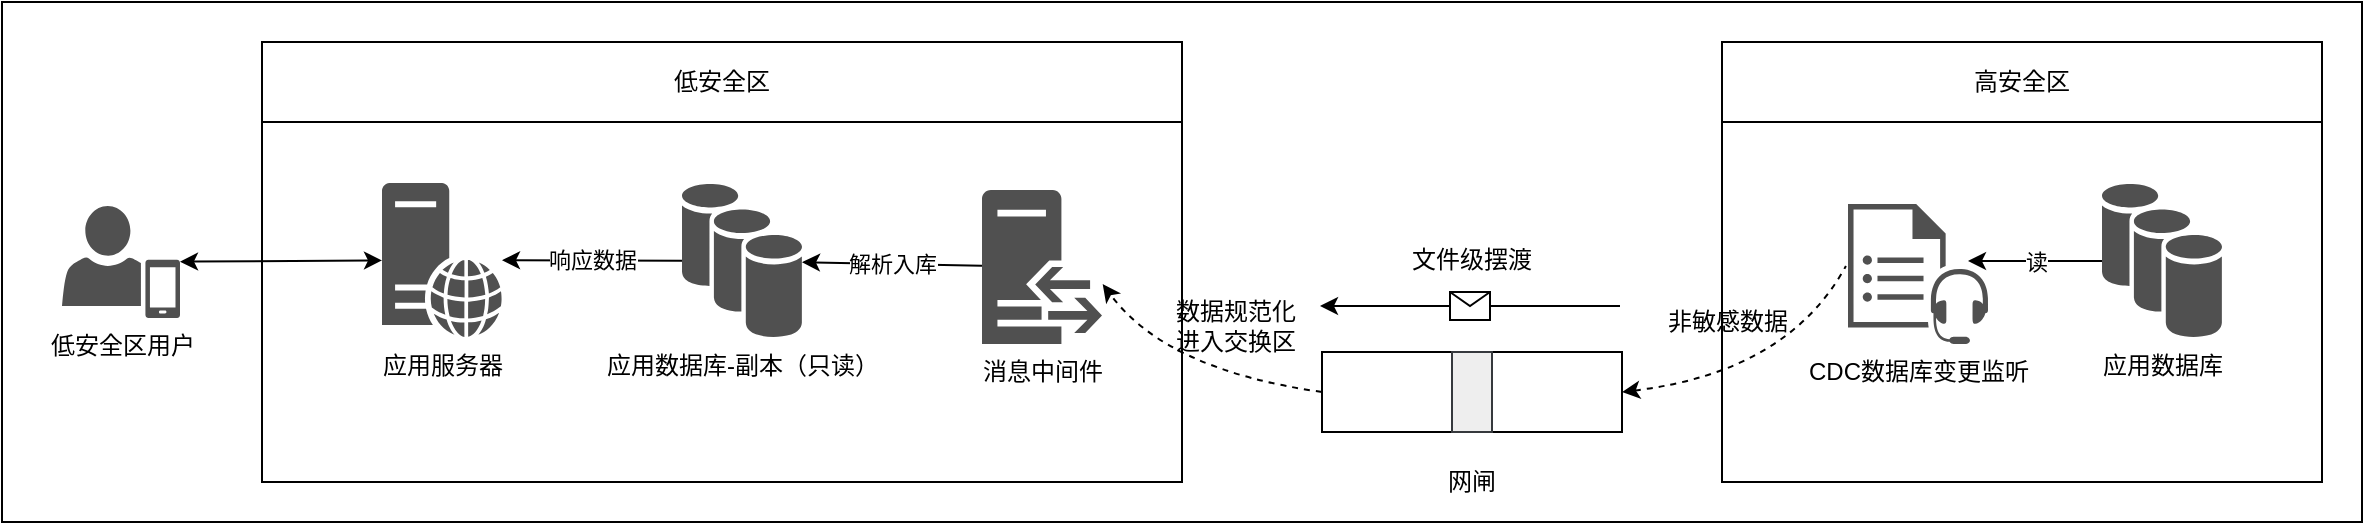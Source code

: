<mxfile version="20.8.16" type="device"><diagram name="第 1 页" id="MPzCD9IFIXy8a9cHfCbh"><mxGraphModel dx="2033" dy="809" grid="1" gridSize="10" guides="1" tooltips="1" connect="1" arrows="1" fold="1" page="1" pageScale="1" pageWidth="827" pageHeight="1169" math="0" shadow="0"><root><mxCell id="0"/><mxCell id="1" parent="0"/><mxCell id="t3YOz9PZjnzPXdWLluY0-1" value="" style="rounded=0;whiteSpace=wrap;html=1;" parent="1" vertex="1"><mxGeometry x="-170" y="370" width="1180" height="260" as="geometry"/></mxCell><mxCell id="t3YOz9PZjnzPXdWLluY0-3" value="" style="rounded=0;whiteSpace=wrap;html=1;" parent="1" vertex="1"><mxGeometry x="-40" y="390" width="460" height="220" as="geometry"/></mxCell><mxCell id="t3YOz9PZjnzPXdWLluY0-4" value="低安全区" style="rounded=0;whiteSpace=wrap;html=1;" parent="1" vertex="1"><mxGeometry x="-40" y="390" width="460" height="40" as="geometry"/></mxCell><mxCell id="t3YOz9PZjnzPXdWLluY0-5" value="" style="rounded=0;whiteSpace=wrap;html=1;" parent="1" vertex="1"><mxGeometry x="690" y="390" width="300" height="220" as="geometry"/></mxCell><mxCell id="t3YOz9PZjnzPXdWLluY0-6" value="高安全区" style="rounded=0;whiteSpace=wrap;html=1;" parent="1" vertex="1"><mxGeometry x="690" y="390" width="300" height="40" as="geometry"/></mxCell><mxCell id="t3YOz9PZjnzPXdWLluY0-30" style="edgeStyle=none;orthogonalLoop=1;jettySize=auto;html=1;exitX=0;exitY=0.5;exitDx=0;exitDy=0;startArrow=none;startFill=0;curved=1;dashed=1;endArrow=classic;endFill=1;" parent="1" source="t3YOz9PZjnzPXdWLluY0-8" edge="1"><mxGeometry relative="1" as="geometry"><mxPoint x="492" y="549" as="sourcePoint"/><mxPoint x="380.344" y="511" as="targetPoint"/><Array as="points"><mxPoint x="412" y="554"/></Array></mxGeometry></mxCell><mxCell id="t3YOz9PZjnzPXdWLluY0-32" style="edgeStyle=none;curved=1;orthogonalLoop=1;jettySize=auto;html=1;exitX=1;exitY=0.5;exitDx=0;exitDy=0;dashed=1;startArrow=classic;startFill=1;endArrow=none;endFill=0;" parent="1" source="t3YOz9PZjnzPXdWLluY0-8" edge="1"><mxGeometry relative="1" as="geometry"><mxPoint x="633" y="525" as="sourcePoint"/><mxPoint x="751.962" y="502" as="targetPoint"/><Array as="points"><mxPoint x="723" y="555"/></Array></mxGeometry></mxCell><mxCell id="t3YOz9PZjnzPXdWLluY0-8" value="" style="rounded=0;whiteSpace=wrap;html=1;" parent="1" vertex="1"><mxGeometry x="490" y="545" width="150" height="40" as="geometry"/></mxCell><mxCell id="t3YOz9PZjnzPXdWLluY0-9" value="" style="rounded=0;whiteSpace=wrap;html=1;fillColor=#eeeeee;strokeColor=#36393d;" parent="1" vertex="1"><mxGeometry x="555" y="545" width="20" height="40" as="geometry"/></mxCell><mxCell id="t3YOz9PZjnzPXdWLluY0-10" value="网闸" style="text;html=1;strokeColor=none;fillColor=none;align=center;verticalAlign=middle;whiteSpace=wrap;rounded=0;" parent="1" vertex="1"><mxGeometry x="535" y="595" width="60" height="30" as="geometry"/></mxCell><mxCell id="t3YOz9PZjnzPXdWLluY0-17" value="" style="endArrow=none;html=1;rounded=0;startArrow=classic;startFill=1;endFill=0;" parent="1" edge="1"><mxGeometry relative="1" as="geometry"><mxPoint x="489" y="522" as="sourcePoint"/><mxPoint x="639" y="522" as="targetPoint"/></mxGeometry></mxCell><mxCell id="t3YOz9PZjnzPXdWLluY0-18" value="" style="shape=message;html=1;outlineConnect=0;" parent="t3YOz9PZjnzPXdWLluY0-17" vertex="1"><mxGeometry width="20" height="14" relative="1" as="geometry"><mxPoint x="-10" y="-7" as="offset"/></mxGeometry></mxCell><mxCell id="t3YOz9PZjnzPXdWLluY0-20" value="文件级摆渡" style="text;html=1;strokeColor=none;fillColor=none;align=center;verticalAlign=middle;whiteSpace=wrap;rounded=0;" parent="1" vertex="1"><mxGeometry x="520" y="484" width="90" height="30" as="geometry"/></mxCell><mxCell id="t3YOz9PZjnzPXdWLluY0-25" value="应用服务器" style="sketch=0;pointerEvents=1;shadow=0;dashed=0;html=1;strokeColor=none;fillColor=#505050;labelPosition=center;verticalLabelPosition=bottom;verticalAlign=top;outlineConnect=0;align=center;shape=mxgraph.office.servers.web_server;" parent="1" vertex="1"><mxGeometry x="20" y="460.5" width="60" height="77" as="geometry"/></mxCell><mxCell id="t3YOz9PZjnzPXdWLluY0-26" value="应用数据库" style="sketch=0;shadow=0;dashed=0;html=1;strokeColor=none;fillColor=#505050;labelPosition=center;verticalLabelPosition=bottom;verticalAlign=top;outlineConnect=0;align=center;shape=mxgraph.office.databases.database_availability_group;" parent="1" vertex="1"><mxGeometry x="880" y="461" width="60" height="77" as="geometry"/></mxCell><mxCell id="t3YOz9PZjnzPXdWLluY0-31" value="数据规范化进入交换区" style="text;html=1;strokeColor=none;fillColor=none;align=center;verticalAlign=middle;whiteSpace=wrap;rounded=0;" parent="1" vertex="1"><mxGeometry x="414" y="517" width="66" height="30" as="geometry"/></mxCell><mxCell id="t3YOz9PZjnzPXdWLluY0-33" value="非敏感数据" style="text;html=1;strokeColor=none;fillColor=none;align=center;verticalAlign=middle;whiteSpace=wrap;rounded=0;" parent="1" vertex="1"><mxGeometry x="660" y="515" width="66" height="30" as="geometry"/></mxCell><mxCell id="t3YOz9PZjnzPXdWLluY0-38" value="低安全区用户" style="sketch=0;pointerEvents=1;shadow=0;dashed=0;html=1;strokeColor=none;fillColor=#505050;labelPosition=center;verticalLabelPosition=bottom;verticalAlign=top;outlineConnect=0;align=center;shape=mxgraph.office.users.mobile_user;" parent="1" vertex="1"><mxGeometry x="-140" y="472" width="59" height="56" as="geometry"/></mxCell><mxCell id="t3YOz9PZjnzPXdWLluY0-50" value="" style="endArrow=classic;html=1;rounded=1;startArrow=classic;startFill=1;" parent="1" source="t3YOz9PZjnzPXdWLluY0-38" target="t3YOz9PZjnzPXdWLluY0-25" edge="1"><mxGeometry width="50" height="50" relative="1" as="geometry"><mxPoint x="90" y="520" as="sourcePoint"/><mxPoint x="140" y="470" as="targetPoint"/></mxGeometry></mxCell><mxCell id="t3YOz9PZjnzPXdWLluY0-52" value="解析入库" style="endArrow=none;startArrow=classic;html=1;rounded=1;endFill=0;" parent="1" source="2OOajBGqcI5dyCXqn2K1-3" target="2OOajBGqcI5dyCXqn2K1-1" edge="1"><mxGeometry width="50" height="50" relative="1" as="geometry"><mxPoint x="260" y="500" as="sourcePoint"/><mxPoint x="330" y="510" as="targetPoint"/></mxGeometry></mxCell><mxCell id="2OOajBGqcI5dyCXqn2K1-1" value="消息中间件" style="sketch=0;pointerEvents=1;shadow=0;dashed=0;html=1;strokeColor=none;fillColor=#505050;labelPosition=center;verticalLabelPosition=bottom;verticalAlign=top;outlineConnect=0;align=center;shape=mxgraph.office.servers.reverse_proxy;" parent="1" vertex="1"><mxGeometry x="320" y="464" width="60" height="77" as="geometry"/></mxCell><mxCell id="2OOajBGqcI5dyCXqn2K1-3" value="应用数据库-副本（只读）" style="sketch=0;shadow=0;dashed=0;html=1;strokeColor=none;fillColor=#505050;labelPosition=center;verticalLabelPosition=bottom;verticalAlign=top;outlineConnect=0;align=center;shape=mxgraph.office.databases.database_availability_group;" parent="1" vertex="1"><mxGeometry x="170" y="461" width="60" height="77" as="geometry"/></mxCell><mxCell id="2OOajBGqcI5dyCXqn2K1-4" value="响应数据" style="endArrow=classic;html=1;rounded=0;" parent="1" source="2OOajBGqcI5dyCXqn2K1-3" target="t3YOz9PZjnzPXdWLluY0-25" edge="1"><mxGeometry width="50" height="50" relative="1" as="geometry"><mxPoint x="160" y="450" as="sourcePoint"/><mxPoint x="210" y="400" as="targetPoint"/></mxGeometry></mxCell><mxCell id="2OOajBGqcI5dyCXqn2K1-5" value="读" style="endArrow=classic;html=1;rounded=0;" parent="1" source="t3YOz9PZjnzPXdWLluY0-26" edge="1"><mxGeometry width="50" height="50" relative="1" as="geometry"><mxPoint x="840" y="550" as="sourcePoint"/><mxPoint x="813" y="499.5" as="targetPoint"/></mxGeometry></mxCell><mxCell id="Tw51JirvW5otQmpRRqwM-1" value="CDC数据库变更监听" style="sketch=0;pointerEvents=1;shadow=0;dashed=0;html=1;strokeColor=none;fillColor=#505050;labelPosition=center;verticalLabelPosition=bottom;verticalAlign=top;outlineConnect=0;align=center;shape=mxgraph.office.communications.um_auto_attendant;" parent="1" vertex="1"><mxGeometry x="753" y="471" width="70" height="70" as="geometry"/></mxCell></root></mxGraphModel></diagram></mxfile>